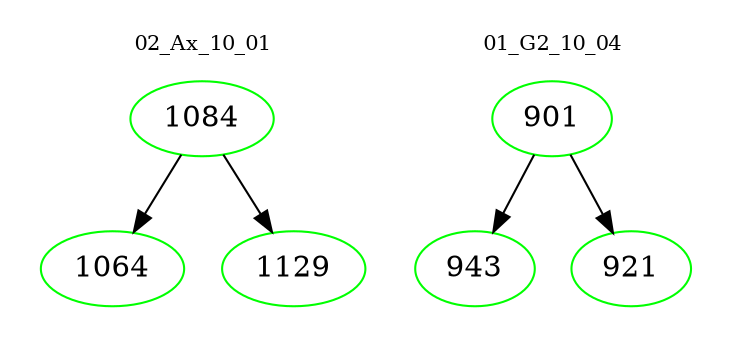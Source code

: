 digraph{
subgraph cluster_0 {
color = white
label = "02_Ax_10_01";
fontsize=10;
T0_1084 [label="1084", color="green"]
T0_1084 -> T0_1064 [color="black"]
T0_1064 [label="1064", color="green"]
T0_1084 -> T0_1129 [color="black"]
T0_1129 [label="1129", color="green"]
}
subgraph cluster_1 {
color = white
label = "01_G2_10_04";
fontsize=10;
T1_901 [label="901", color="green"]
T1_901 -> T1_943 [color="black"]
T1_943 [label="943", color="green"]
T1_901 -> T1_921 [color="black"]
T1_921 [label="921", color="green"]
}
}
